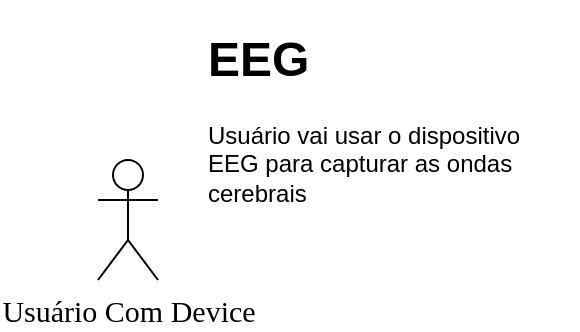 <mxfile version="23.1.7" type="github">
  <diagram name="Page-1" id="wwbnV_34MRmeV434yj99">
    <mxGraphModel dx="574" dy="363" grid="1" gridSize="10" guides="1" tooltips="1" connect="1" arrows="1" fold="1" page="1" pageScale="1" pageWidth="827" pageHeight="1169" math="0" shadow="0">
      <root>
        <mxCell id="0" />
        <mxCell id="1" parent="0" />
        <mxCell id="Q6biucnJC9BRc-59Tik5-1" value="Usuário Com Device" style="shape=umlActor;verticalLabelPosition=bottom;verticalAlign=top;html=1;outlineConnect=0;fontFamily=Kalam;fontSource=https%3A%2F%2Ffonts.googleapis.com%2Fcss%3Ffamily%3DKalam;fontSize=15;labelBackgroundColor=none;" vertex="1" parent="1">
          <mxGeometry x="350" y="160" width="30" height="60" as="geometry" />
        </mxCell>
        <mxCell id="Q6biucnJC9BRc-59Tik5-2" value="&lt;h1&gt;EEG&lt;br&gt;&lt;/h1&gt;&lt;p&gt;Usuário vai usar o dispositivo EEG para capturar as ondas cerebrais&lt;br&gt;&lt;/p&gt;" style="text;html=1;spacing=5;spacingTop=-20;whiteSpace=wrap;overflow=hidden;rounded=0;" vertex="1" parent="1">
          <mxGeometry x="400" y="90" width="190" height="120" as="geometry" />
        </mxCell>
      </root>
    </mxGraphModel>
  </diagram>
</mxfile>
